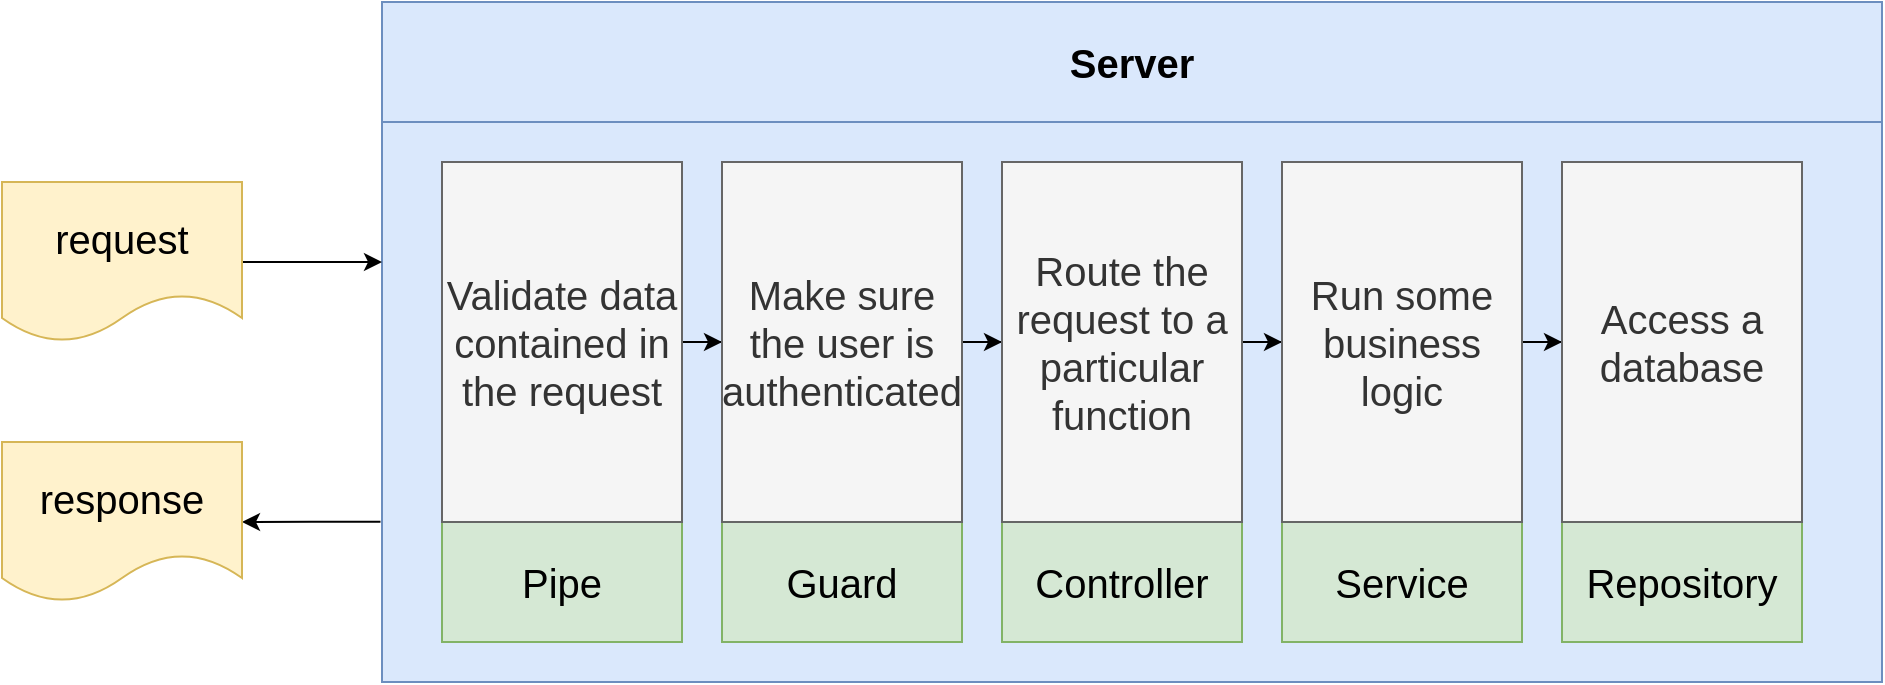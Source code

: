 <mxfile version="20.3.0" type="device"><diagram id="GCla00mPSdwvnuIXKPx9" name="nest-flow"><mxGraphModel dx="1186" dy="875" grid="1" gridSize="10" guides="1" tooltips="1" connect="1" arrows="1" fold="1" page="1" pageScale="1" pageWidth="1169" pageHeight="827" math="0" shadow="0"><root><mxCell id="0"/><mxCell id="1" parent="0"/><mxCell id="6shY0cXENPB4GBv6IzoN-16" style="edgeStyle=orthogonalEdgeStyle;rounded=0;orthogonalLoop=1;jettySize=auto;html=1;fontSize=20;exitX=-0.001;exitY=0.714;exitDx=0;exitDy=0;exitPerimeter=0;" edge="1" parent="1" source="6shY0cXENPB4GBv6IzoN-1" target="6shY0cXENPB4GBv6IzoN-4"><mxGeometry relative="1" as="geometry"/></mxCell><mxCell id="6shY0cXENPB4GBv6IzoN-1" value="" style="rounded=0;whiteSpace=wrap;html=1;fillColor=#dae8fc;strokeColor=#6c8ebf;" vertex="1" parent="1"><mxGeometry x="320" y="200" width="750" height="280" as="geometry"/></mxCell><mxCell id="6shY0cXENPB4GBv6IzoN-2" value="Server" style="rounded=0;whiteSpace=wrap;html=1;fillColor=#dae8fc;strokeColor=#6c8ebf;fontSize=20;fontStyle=1" vertex="1" parent="1"><mxGeometry x="320" y="140" width="750" height="60" as="geometry"/></mxCell><mxCell id="6shY0cXENPB4GBv6IzoN-15" style="edgeStyle=orthogonalEdgeStyle;rounded=0;orthogonalLoop=1;jettySize=auto;html=1;entryX=0;entryY=0.25;entryDx=0;entryDy=0;fontSize=20;" edge="1" parent="1" source="6shY0cXENPB4GBv6IzoN-3" target="6shY0cXENPB4GBv6IzoN-1"><mxGeometry relative="1" as="geometry"/></mxCell><mxCell id="6shY0cXENPB4GBv6IzoN-3" value="request" style="shape=document;whiteSpace=wrap;html=1;boundedLbl=1;fontSize=20;fillColor=#fff2cc;strokeColor=#d6b656;" vertex="1" parent="1"><mxGeometry x="130" y="230" width="120" height="80" as="geometry"/></mxCell><mxCell id="6shY0cXENPB4GBv6IzoN-4" value="response" style="shape=document;whiteSpace=wrap;html=1;boundedLbl=1;fontSize=20;fillColor=#fff2cc;strokeColor=#d6b656;" vertex="1" parent="1"><mxGeometry x="130" y="360" width="120" height="80" as="geometry"/></mxCell><mxCell id="6shY0cXENPB4GBv6IzoN-5" value="Pipe" style="rounded=0;whiteSpace=wrap;html=1;fontSize=20;fillColor=#d5e8d4;strokeColor=#82b366;" vertex="1" parent="1"><mxGeometry x="350" y="400" width="120" height="60" as="geometry"/></mxCell><mxCell id="6shY0cXENPB4GBv6IzoN-17" style="edgeStyle=orthogonalEdgeStyle;rounded=0;orthogonalLoop=1;jettySize=auto;html=1;entryX=0;entryY=0.5;entryDx=0;entryDy=0;fontSize=20;" edge="1" parent="1" source="6shY0cXENPB4GBv6IzoN-6" target="6shY0cXENPB4GBv6IzoN-8"><mxGeometry relative="1" as="geometry"/></mxCell><mxCell id="6shY0cXENPB4GBv6IzoN-6" value="Validate data contained in the request" style="rounded=0;whiteSpace=wrap;html=1;fontSize=20;fillColor=#f5f5f5;strokeColor=#666666;fontColor=#333333;" vertex="1" parent="1"><mxGeometry x="350" y="220" width="120" height="180" as="geometry"/></mxCell><mxCell id="6shY0cXENPB4GBv6IzoN-7" value="Guard" style="rounded=0;whiteSpace=wrap;html=1;fontSize=20;fillColor=#d5e8d4;strokeColor=#82b366;" vertex="1" parent="1"><mxGeometry x="490" y="400" width="120" height="60" as="geometry"/></mxCell><mxCell id="6shY0cXENPB4GBv6IzoN-18" style="edgeStyle=orthogonalEdgeStyle;rounded=0;orthogonalLoop=1;jettySize=auto;html=1;entryX=0;entryY=0.5;entryDx=0;entryDy=0;fontSize=20;" edge="1" parent="1" source="6shY0cXENPB4GBv6IzoN-8" target="6shY0cXENPB4GBv6IzoN-10"><mxGeometry relative="1" as="geometry"/></mxCell><mxCell id="6shY0cXENPB4GBv6IzoN-8" value="Make sure the user is authenticated" style="rounded=0;whiteSpace=wrap;html=1;fontSize=20;fillColor=#f5f5f5;strokeColor=#666666;fontColor=#333333;" vertex="1" parent="1"><mxGeometry x="490" y="220" width="120" height="180" as="geometry"/></mxCell><mxCell id="6shY0cXENPB4GBv6IzoN-9" value="Controller" style="rounded=0;whiteSpace=wrap;html=1;fontSize=20;fillColor=#d5e8d4;strokeColor=#82b366;" vertex="1" parent="1"><mxGeometry x="630" y="400" width="120" height="60" as="geometry"/></mxCell><mxCell id="6shY0cXENPB4GBv6IzoN-19" style="edgeStyle=orthogonalEdgeStyle;rounded=0;orthogonalLoop=1;jettySize=auto;html=1;entryX=0;entryY=0.5;entryDx=0;entryDy=0;fontSize=20;" edge="1" parent="1" source="6shY0cXENPB4GBv6IzoN-10" target="6shY0cXENPB4GBv6IzoN-12"><mxGeometry relative="1" as="geometry"/></mxCell><mxCell id="6shY0cXENPB4GBv6IzoN-10" value="Route the request to a particular function" style="rounded=0;whiteSpace=wrap;html=1;fontSize=20;fillColor=#f5f5f5;strokeColor=#666666;fontColor=#333333;" vertex="1" parent="1"><mxGeometry x="630" y="220" width="120" height="180" as="geometry"/></mxCell><mxCell id="6shY0cXENPB4GBv6IzoN-11" value="Service" style="rounded=0;whiteSpace=wrap;html=1;fontSize=20;fillColor=#d5e8d4;strokeColor=#82b366;" vertex="1" parent="1"><mxGeometry x="770" y="400" width="120" height="60" as="geometry"/></mxCell><mxCell id="6shY0cXENPB4GBv6IzoN-20" style="edgeStyle=orthogonalEdgeStyle;rounded=0;orthogonalLoop=1;jettySize=auto;html=1;entryX=0;entryY=0.5;entryDx=0;entryDy=0;fontSize=20;" edge="1" parent="1" source="6shY0cXENPB4GBv6IzoN-12" target="6shY0cXENPB4GBv6IzoN-14"><mxGeometry relative="1" as="geometry"/></mxCell><mxCell id="6shY0cXENPB4GBv6IzoN-12" value="Run some business logic" style="rounded=0;whiteSpace=wrap;html=1;fontSize=20;fillColor=#f5f5f5;strokeColor=#666666;fontColor=#333333;" vertex="1" parent="1"><mxGeometry x="770" y="220" width="120" height="180" as="geometry"/></mxCell><mxCell id="6shY0cXENPB4GBv6IzoN-13" value="Repository" style="rounded=0;whiteSpace=wrap;html=1;fontSize=20;fillColor=#d5e8d4;strokeColor=#82b366;" vertex="1" parent="1"><mxGeometry x="910" y="400" width="120" height="60" as="geometry"/></mxCell><mxCell id="6shY0cXENPB4GBv6IzoN-14" value="Access a database" style="rounded=0;whiteSpace=wrap;html=1;fontSize=20;fillColor=#f5f5f5;strokeColor=#666666;fontColor=#333333;" vertex="1" parent="1"><mxGeometry x="910" y="220" width="120" height="180" as="geometry"/></mxCell></root></mxGraphModel></diagram></mxfile>